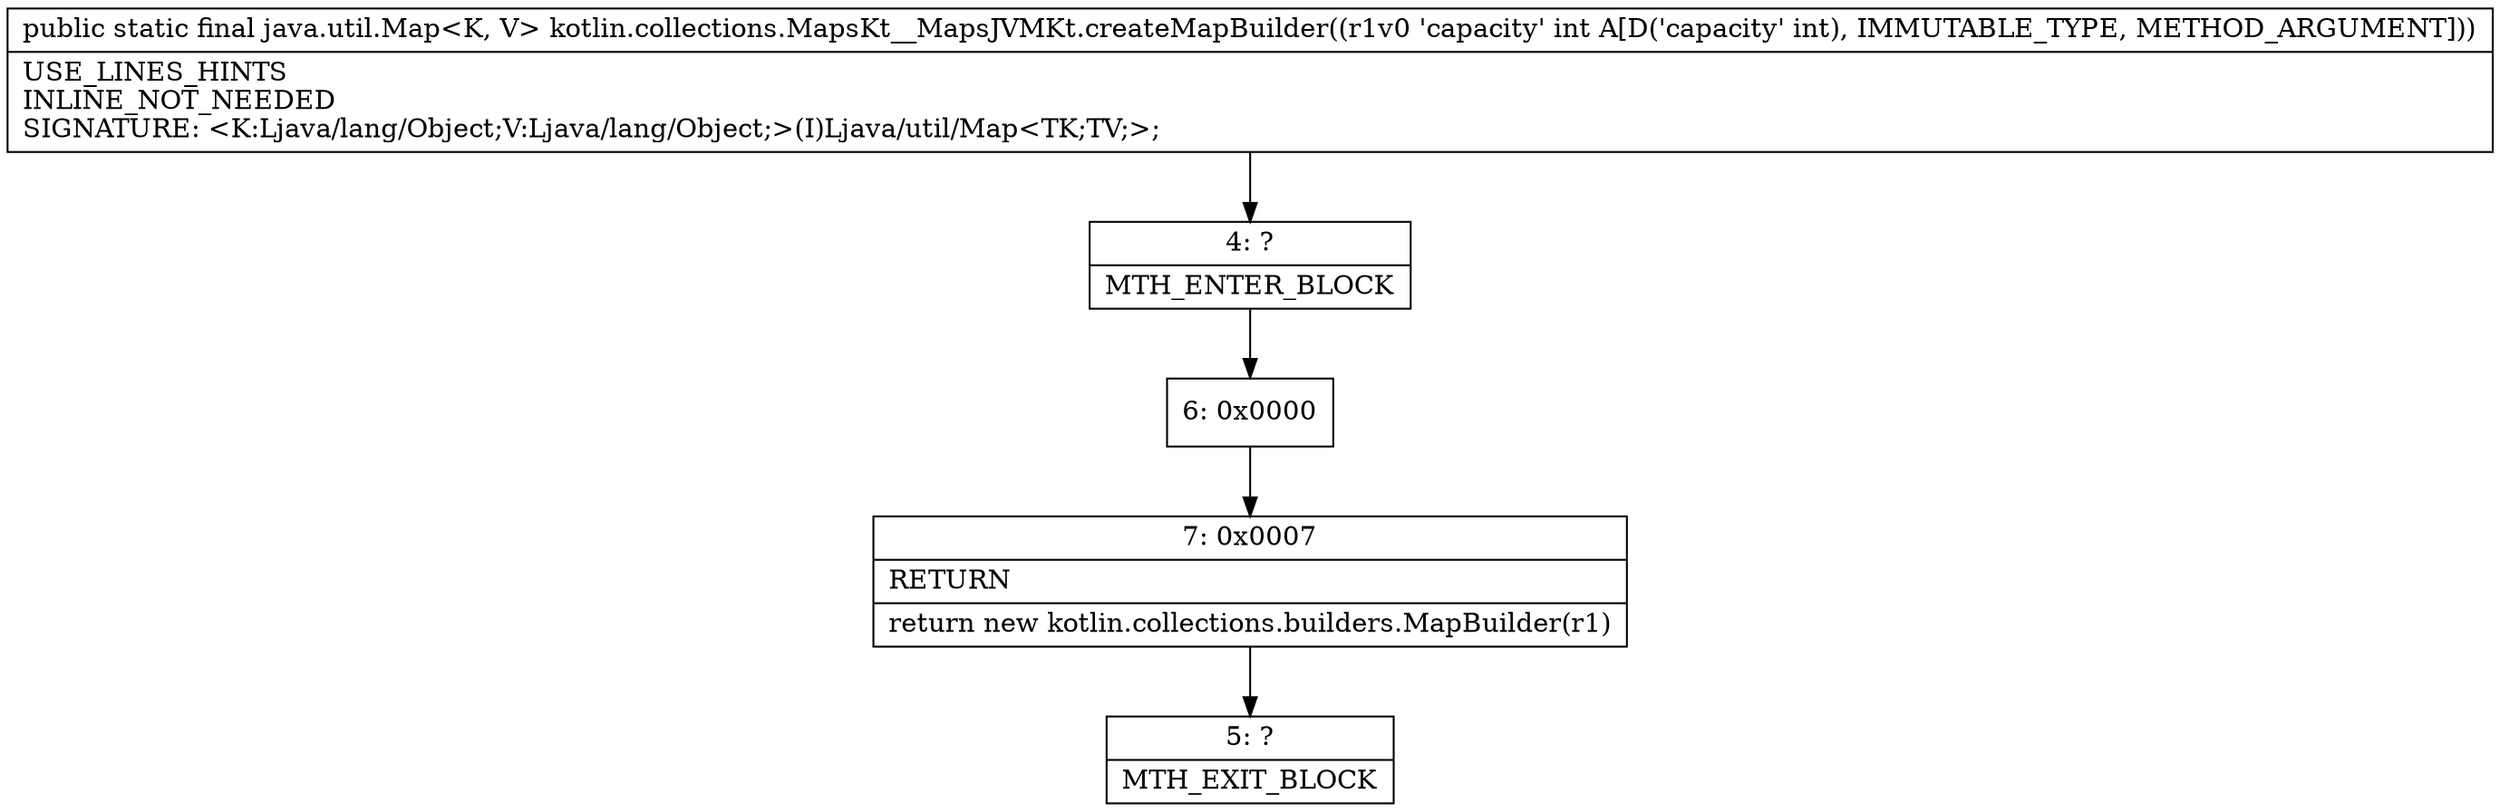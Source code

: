 digraph "CFG forkotlin.collections.MapsKt__MapsJVMKt.createMapBuilder(I)Ljava\/util\/Map;" {
Node_4 [shape=record,label="{4\:\ ?|MTH_ENTER_BLOCK\l}"];
Node_6 [shape=record,label="{6\:\ 0x0000}"];
Node_7 [shape=record,label="{7\:\ 0x0007|RETURN\l|return new kotlin.collections.builders.MapBuilder(r1)\l}"];
Node_5 [shape=record,label="{5\:\ ?|MTH_EXIT_BLOCK\l}"];
MethodNode[shape=record,label="{public static final java.util.Map\<K, V\> kotlin.collections.MapsKt__MapsJVMKt.createMapBuilder((r1v0 'capacity' int A[D('capacity' int), IMMUTABLE_TYPE, METHOD_ARGUMENT]))  | USE_LINES_HINTS\lINLINE_NOT_NEEDED\lSIGNATURE: \<K:Ljava\/lang\/Object;V:Ljava\/lang\/Object;\>(I)Ljava\/util\/Map\<TK;TV;\>;\l}"];
MethodNode -> Node_4;Node_4 -> Node_6;
Node_6 -> Node_7;
Node_7 -> Node_5;
}

